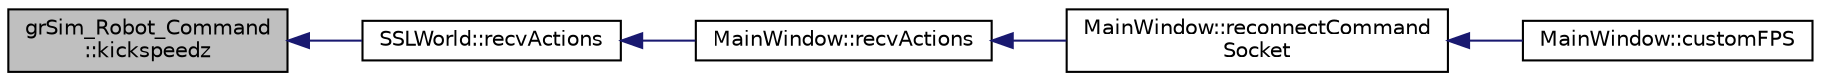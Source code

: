 digraph "grSim_Robot_Command::kickspeedz"
{
 // INTERACTIVE_SVG=YES
  edge [fontname="Helvetica",fontsize="10",labelfontname="Helvetica",labelfontsize="10"];
  node [fontname="Helvetica",fontsize="10",shape=record];
  rankdir="LR";
  Node1 [label="grSim_Robot_Command\l::kickspeedz",height=0.2,width=0.4,color="black", fillcolor="grey75", style="filled", fontcolor="black"];
  Node1 -> Node2 [dir="back",color="midnightblue",fontsize="10",style="solid",fontname="Helvetica"];
  Node2 [label="SSLWorld::recvActions",height=0.2,width=0.4,color="black", fillcolor="white", style="filled",URL="$d9/d7f/class_s_s_l_world.html#a47a57176f6f8aa3283a6846576c7db2c"];
  Node2 -> Node3 [dir="back",color="midnightblue",fontsize="10",style="solid",fontname="Helvetica"];
  Node3 [label="MainWindow::recvActions",height=0.2,width=0.4,color="black", fillcolor="white", style="filled",URL="$d9/dc6/class_main_window.html#a387f42462d1aaf94676c608d4dc014ca"];
  Node3 -> Node4 [dir="back",color="midnightblue",fontsize="10",style="solid",fontname="Helvetica"];
  Node4 [label="MainWindow::reconnectCommand\lSocket",height=0.2,width=0.4,color="black", fillcolor="white", style="filled",URL="$d9/dc6/class_main_window.html#a3773663f183cdba856ae784c0dad02b4"];
  Node4 -> Node5 [dir="back",color="midnightblue",fontsize="10",style="solid",fontname="Helvetica"];
  Node5 [label="MainWindow::customFPS",height=0.2,width=0.4,color="black", fillcolor="white", style="filled",URL="$d9/dc6/class_main_window.html#a54b84786850165c4e5466bc2e4097810"];
}
